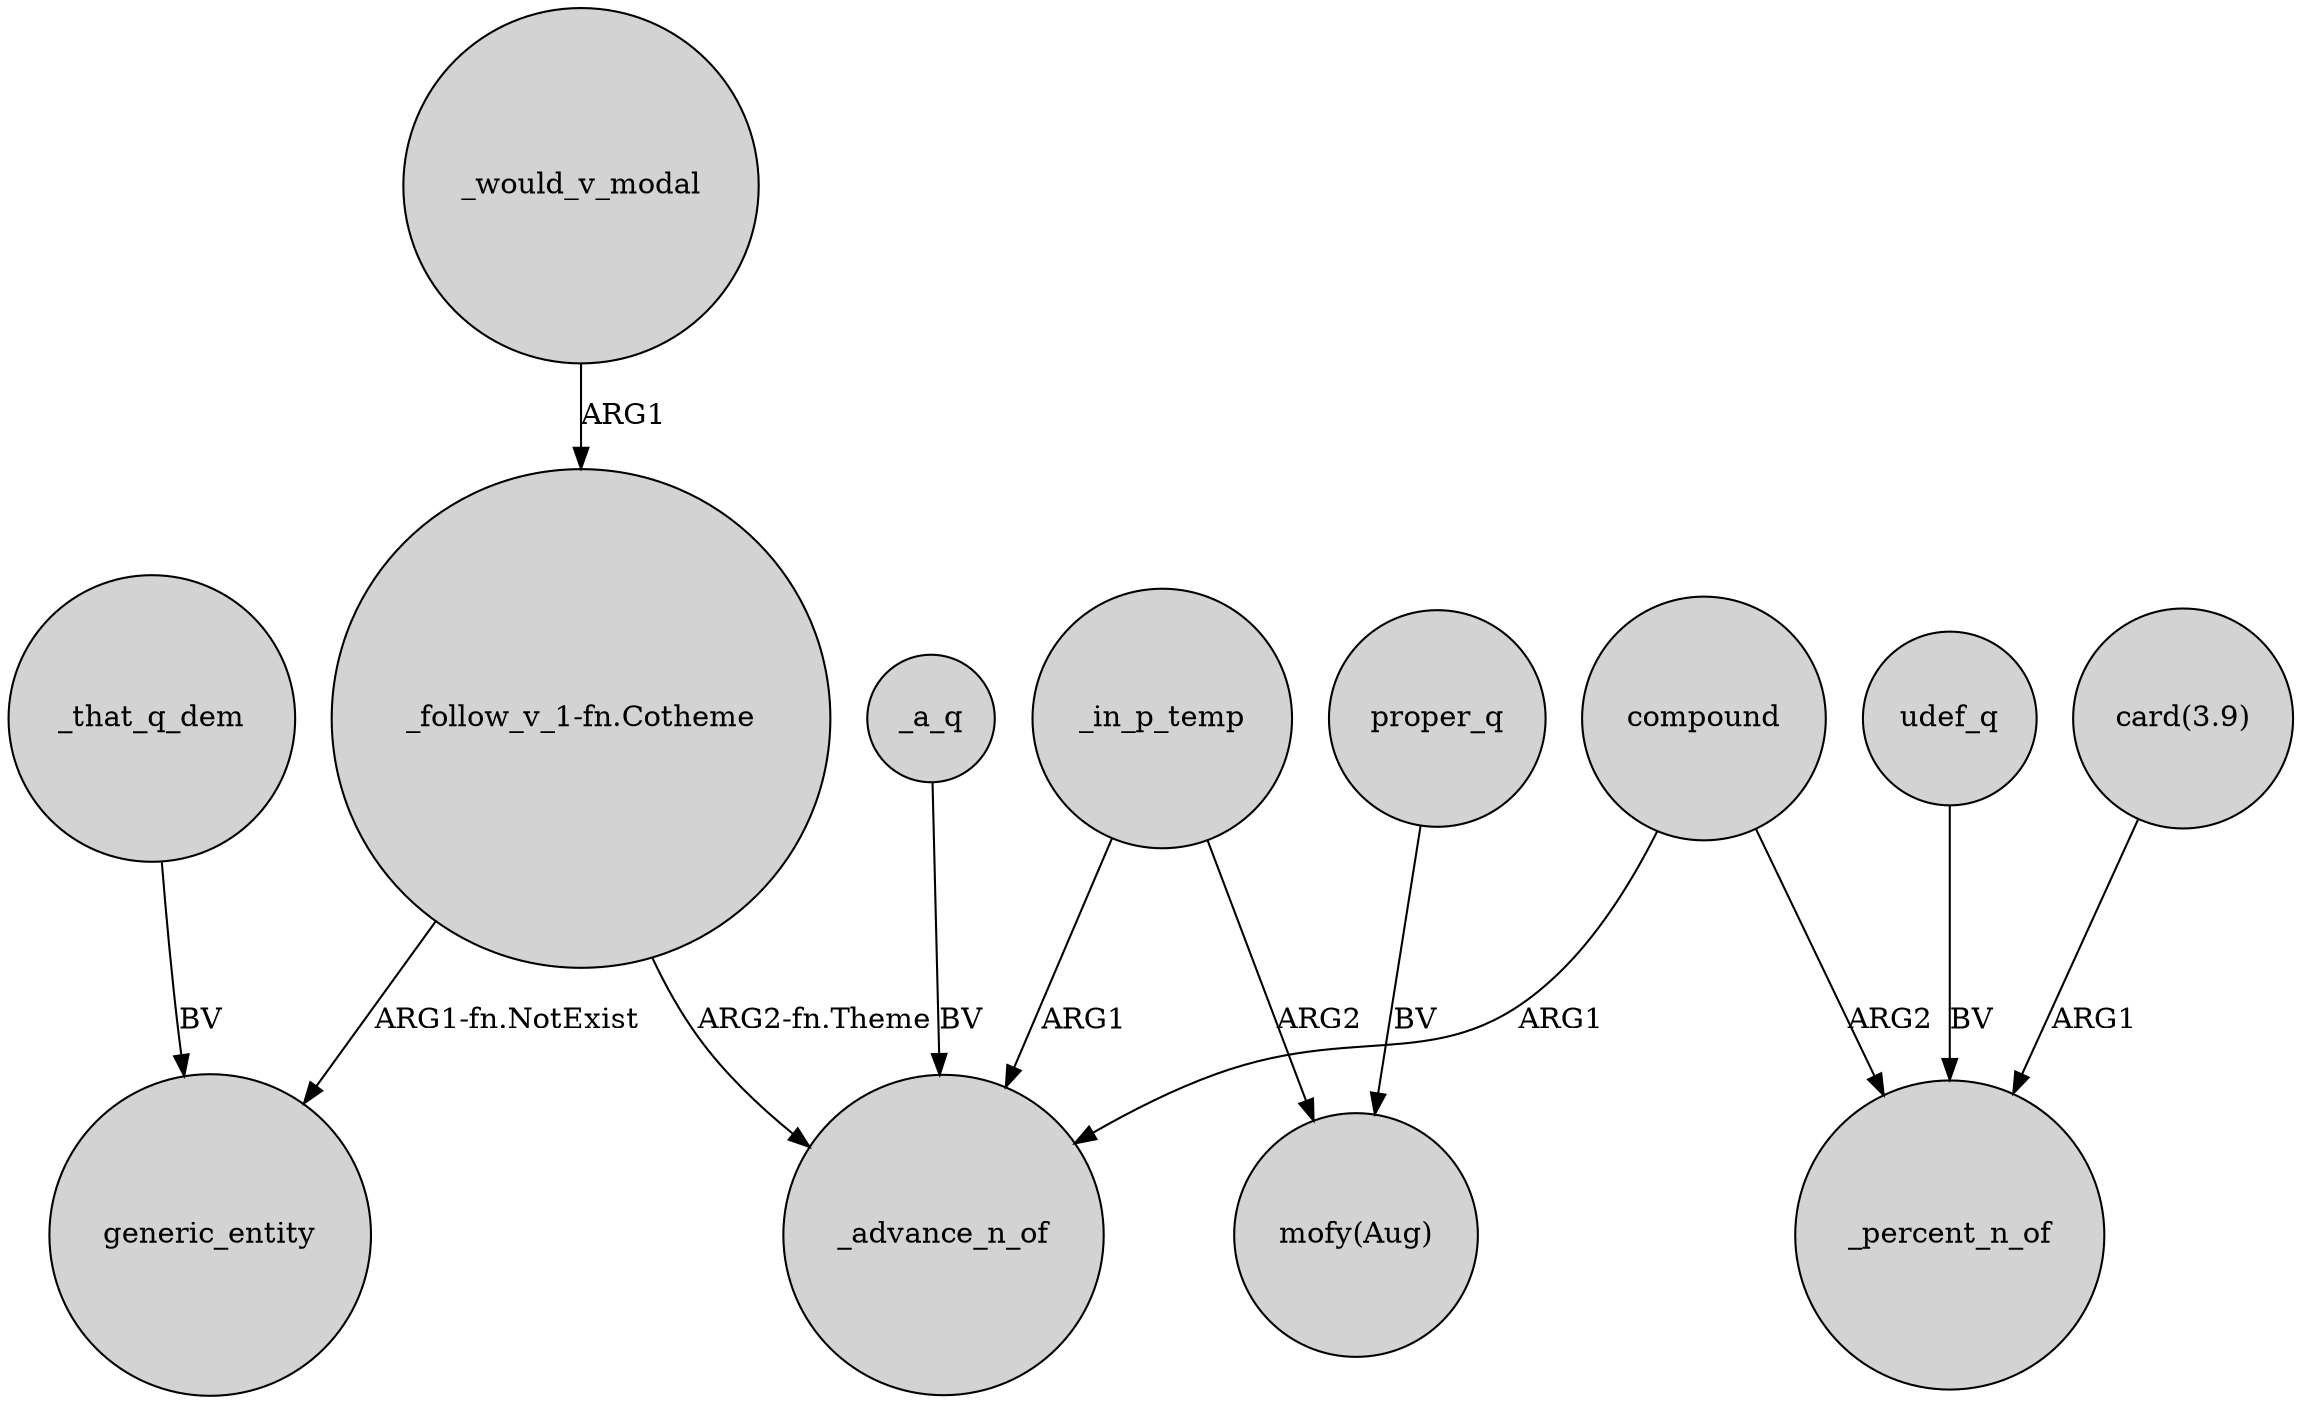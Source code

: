 digraph {
	node [shape=circle style=filled]
	compound -> _advance_n_of [label=ARG1]
	"_follow_v_1-fn.Cotheme" -> _advance_n_of [label="ARG2-fn.Theme"]
	_in_p_temp -> "mofy(Aug)" [label=ARG2]
	"_follow_v_1-fn.Cotheme" -> generic_entity [label="ARG1-fn.NotExist"]
	_would_v_modal -> "_follow_v_1-fn.Cotheme" [label=ARG1]
	_in_p_temp -> _advance_n_of [label=ARG1]
	udef_q -> _percent_n_of [label=BV]
	_a_q -> _advance_n_of [label=BV]
	proper_q -> "mofy(Aug)" [label=BV]
	_that_q_dem -> generic_entity [label=BV]
	compound -> _percent_n_of [label=ARG2]
	"card(3.9)" -> _percent_n_of [label=ARG1]
}
